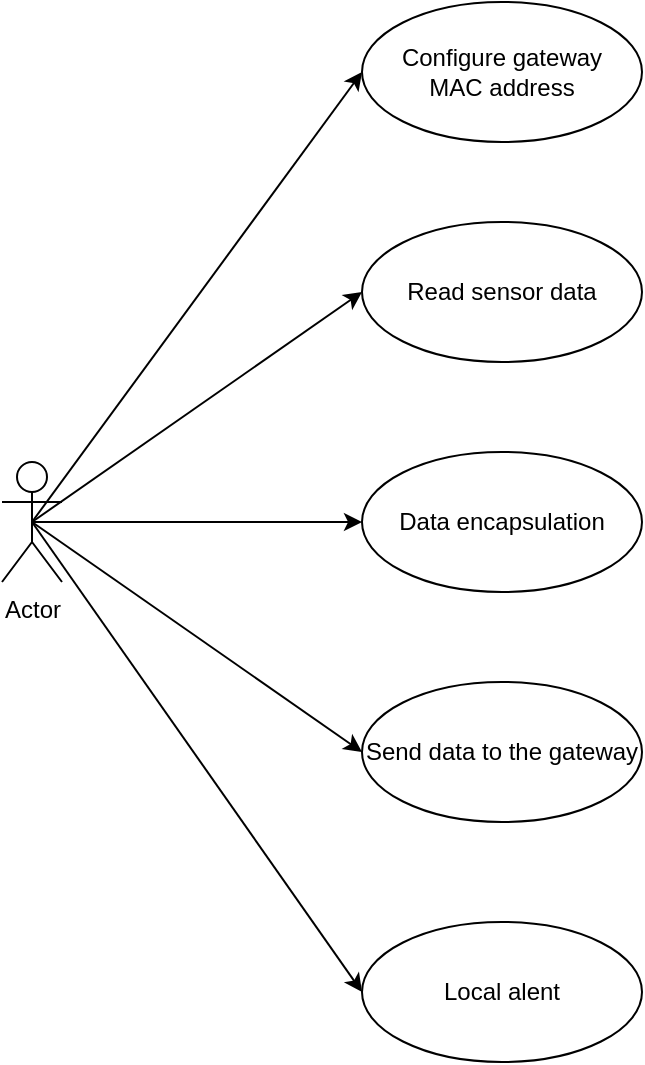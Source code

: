 <mxfile version="26.2.2" pages="4">
  <diagram name="Use case" id="3HQoBlBpktyqnvBrH0IM">
    <mxGraphModel dx="1428" dy="928" grid="1" gridSize="10" guides="1" tooltips="1" connect="1" arrows="1" fold="1" page="1" pageScale="1" pageWidth="827" pageHeight="583" math="0" shadow="0">
      <root>
        <mxCell id="0" />
        <mxCell id="1" parent="0" />
        <mxCell id="LWQjNumviTaEPy5Ch1wn-7" style="rounded=0;orthogonalLoop=1;jettySize=auto;html=1;entryX=0;entryY=0.5;entryDx=0;entryDy=0;exitX=0.5;exitY=0.5;exitDx=0;exitDy=0;exitPerimeter=0;" parent="1" source="LWQjNumviTaEPy5Ch1wn-1" target="LWQjNumviTaEPy5Ch1wn-2" edge="1">
          <mxGeometry relative="1" as="geometry" />
        </mxCell>
        <mxCell id="LWQjNumviTaEPy5Ch1wn-8" style="rounded=0;orthogonalLoop=1;jettySize=auto;html=1;exitX=0.5;exitY=0.5;exitDx=0;exitDy=0;exitPerimeter=0;entryX=0;entryY=0.5;entryDx=0;entryDy=0;" parent="1" source="LWQjNumviTaEPy5Ch1wn-1" target="LWQjNumviTaEPy5Ch1wn-3" edge="1">
          <mxGeometry relative="1" as="geometry" />
        </mxCell>
        <mxCell id="LWQjNumviTaEPy5Ch1wn-9" style="rounded=0;orthogonalLoop=1;jettySize=auto;html=1;exitX=0.5;exitY=0.5;exitDx=0;exitDy=0;exitPerimeter=0;entryX=0;entryY=0.5;entryDx=0;entryDy=0;" parent="1" source="LWQjNumviTaEPy5Ch1wn-1" target="LWQjNumviTaEPy5Ch1wn-4" edge="1">
          <mxGeometry relative="1" as="geometry" />
        </mxCell>
        <mxCell id="LWQjNumviTaEPy5Ch1wn-10" style="rounded=0;orthogonalLoop=1;jettySize=auto;html=1;exitX=0.5;exitY=0.5;exitDx=0;exitDy=0;exitPerimeter=0;entryX=0;entryY=0.5;entryDx=0;entryDy=0;" parent="1" source="LWQjNumviTaEPy5Ch1wn-1" target="LWQjNumviTaEPy5Ch1wn-5" edge="1">
          <mxGeometry relative="1" as="geometry" />
        </mxCell>
        <mxCell id="LWQjNumviTaEPy5Ch1wn-12" style="rounded=0;orthogonalLoop=1;jettySize=auto;html=1;exitX=0.5;exitY=0.5;exitDx=0;exitDy=0;exitPerimeter=0;entryX=0;entryY=0.5;entryDx=0;entryDy=0;" parent="1" source="LWQjNumviTaEPy5Ch1wn-1" target="LWQjNumviTaEPy5Ch1wn-11" edge="1">
          <mxGeometry relative="1" as="geometry" />
        </mxCell>
        <mxCell id="LWQjNumviTaEPy5Ch1wn-1" value="Actor" style="shape=umlActor;verticalLabelPosition=bottom;verticalAlign=top;html=1;" parent="1" vertex="1">
          <mxGeometry x="140" y="240" width="30" height="60" as="geometry" />
        </mxCell>
        <mxCell id="LWQjNumviTaEPy5Ch1wn-2" value="Read sensor data" style="ellipse;whiteSpace=wrap;html=1;" parent="1" vertex="1">
          <mxGeometry x="320" y="120" width="140" height="70" as="geometry" />
        </mxCell>
        <mxCell id="LWQjNumviTaEPy5Ch1wn-3" value="Data encapsulation" style="ellipse;whiteSpace=wrap;html=1;" parent="1" vertex="1">
          <mxGeometry x="320" y="235" width="140" height="70" as="geometry" />
        </mxCell>
        <mxCell id="LWQjNumviTaEPy5Ch1wn-4" value="Send data to the gateway" style="ellipse;whiteSpace=wrap;html=1;" parent="1" vertex="1">
          <mxGeometry x="320" y="350" width="140" height="70" as="geometry" />
        </mxCell>
        <mxCell id="LWQjNumviTaEPy5Ch1wn-5" value="Local alent" style="ellipse;whiteSpace=wrap;html=1;" parent="1" vertex="1">
          <mxGeometry x="320" y="470" width="140" height="70" as="geometry" />
        </mxCell>
        <mxCell id="LWQjNumviTaEPy5Ch1wn-11" value="Configure gateway&lt;div&gt;MAC address&lt;/div&gt;" style="ellipse;whiteSpace=wrap;html=1;" parent="1" vertex="1">
          <mxGeometry x="320" y="10" width="140" height="70" as="geometry" />
        </mxCell>
      </root>
    </mxGraphModel>
  </diagram>
  <diagram id="xj3vuVW94lVftlV6gzTk" name="Configure gateway MAC address">
    <mxGraphModel dx="1190" dy="773" grid="1" gridSize="10" guides="1" tooltips="1" connect="1" arrows="1" fold="1" page="1" pageScale="1" pageWidth="1169" pageHeight="827" math="0" shadow="0">
      <root>
        <mxCell id="0" />
        <mxCell id="1" parent="0" />
        <mxCell id="dkJBURaI-mjuRO_yOov_-16" style="edgeStyle=orthogonalEdgeStyle;rounded=0;orthogonalLoop=1;jettySize=auto;html=1;entryX=0.5;entryY=0;entryDx=0;entryDy=0;" edge="1" parent="1" source="dkJBURaI-mjuRO_yOov_-1" target="dkJBURaI-mjuRO_yOov_-15">
          <mxGeometry relative="1" as="geometry" />
        </mxCell>
        <mxCell id="dkJBURaI-mjuRO_yOov_-1" value="" style="ellipse;fillColor=strokeColor;html=1;" vertex="1" parent="1">
          <mxGeometry x="352" y="50" width="30" height="30" as="geometry" />
        </mxCell>
        <mxCell id="dkJBURaI-mjuRO_yOov_-6" style="edgeStyle=orthogonalEdgeStyle;rounded=0;orthogonalLoop=1;jettySize=auto;html=1;entryX=0.5;entryY=0;entryDx=0;entryDy=0;" edge="1" parent="1" source="dkJBURaI-mjuRO_yOov_-2" target="dkJBURaI-mjuRO_yOov_-5">
          <mxGeometry relative="1" as="geometry" />
        </mxCell>
        <mxCell id="dkJBURaI-mjuRO_yOov_-2" value="Load the MAC address configuration file" style="html=1;align=center;verticalAlign=top;rounded=1;absoluteArcSize=1;arcSize=10;dashed=0;whiteSpace=wrap;" vertex="1" parent="1">
          <mxGeometry x="297" y="180" width="140" height="40" as="geometry" />
        </mxCell>
        <mxCell id="dkJBURaI-mjuRO_yOov_-9" style="edgeStyle=orthogonalEdgeStyle;rounded=0;orthogonalLoop=1;jettySize=auto;html=1;entryX=0.5;entryY=0;entryDx=0;entryDy=0;" edge="1" parent="1" source="dkJBURaI-mjuRO_yOov_-4" target="dkJBURaI-mjuRO_yOov_-8">
          <mxGeometry relative="1" as="geometry">
            <mxPoint x="828" y="315" as="targetPoint" />
          </mxGeometry>
        </mxCell>
        <mxCell id="dkJBURaI-mjuRO_yOov_-4" value="Set up AP mode" style="html=1;align=center;verticalAlign=top;rounded=1;absoluteArcSize=1;arcSize=10;dashed=0;whiteSpace=wrap;" vertex="1" parent="1">
          <mxGeometry x="702" y="240" width="140" height="40" as="geometry" />
        </mxCell>
        <mxCell id="dkJBURaI-mjuRO_yOov_-7" style="edgeStyle=orthogonalEdgeStyle;rounded=0;orthogonalLoop=1;jettySize=auto;html=1;exitX=1;exitY=0.5;exitDx=0;exitDy=0;entryX=0;entryY=0.5;entryDx=0;entryDy=0;" edge="1" parent="1" source="dkJBURaI-mjuRO_yOov_-5" target="dkJBURaI-mjuRO_yOov_-27">
          <mxGeometry relative="1" as="geometry">
            <mxPoint x="502" y="255" as="targetPoint" />
          </mxGeometry>
        </mxCell>
        <mxCell id="dkJBURaI-mjuRO_yOov_-20" style="edgeStyle=orthogonalEdgeStyle;rounded=0;orthogonalLoop=1;jettySize=auto;html=1;exitX=0.5;exitY=1;exitDx=0;exitDy=0;" edge="1" parent="1" source="dkJBURaI-mjuRO_yOov_-5" target="dkJBURaI-mjuRO_yOov_-19">
          <mxGeometry relative="1" as="geometry" />
        </mxCell>
        <mxCell id="dkJBURaI-mjuRO_yOov_-5" value="" style="rhombus;" vertex="1" parent="1">
          <mxGeometry x="352" y="240" width="30" height="30" as="geometry" />
        </mxCell>
        <mxCell id="dkJBURaI-mjuRO_yOov_-11" style="edgeStyle=orthogonalEdgeStyle;rounded=0;orthogonalLoop=1;jettySize=auto;html=1;entryX=0.5;entryY=0;entryDx=0;entryDy=0;" edge="1" parent="1" source="dkJBURaI-mjuRO_yOov_-8" target="dkJBURaI-mjuRO_yOov_-10">
          <mxGeometry relative="1" as="geometry" />
        </mxCell>
        <mxCell id="dkJBURaI-mjuRO_yOov_-8" value="Config the MAC address" style="html=1;align=center;verticalAlign=top;rounded=1;absoluteArcSize=1;arcSize=10;dashed=0;whiteSpace=wrap;" vertex="1" parent="1">
          <mxGeometry x="702" y="325" width="140" height="40" as="geometry" />
        </mxCell>
        <mxCell id="dkJBURaI-mjuRO_yOov_-14" style="edgeStyle=orthogonalEdgeStyle;rounded=0;orthogonalLoop=1;jettySize=auto;html=1;entryX=0.5;entryY=0;entryDx=0;entryDy=0;" edge="1" parent="1" source="dkJBURaI-mjuRO_yOov_-10" target="dkJBURaI-mjuRO_yOov_-13">
          <mxGeometry relative="1" as="geometry" />
        </mxCell>
        <mxCell id="dkJBURaI-mjuRO_yOov_-10" value="Write the MAC address to SPIFFS" style="html=1;align=center;verticalAlign=top;rounded=1;absoluteArcSize=1;arcSize=10;dashed=0;whiteSpace=wrap;" vertex="1" parent="1">
          <mxGeometry x="702" y="405" width="140" height="40" as="geometry" />
        </mxCell>
        <mxCell id="dkJBURaI-mjuRO_yOov_-12" value="[Absent]" style="text;html=1;align=center;verticalAlign=middle;resizable=0;points=[];autosize=1;strokeColor=none;fillColor=none;" vertex="1" parent="1">
          <mxGeometry x="412" y="232" width="70" height="30" as="geometry" />
        </mxCell>
        <mxCell id="dkJBURaI-mjuRO_yOov_-18" style="edgeStyle=orthogonalEdgeStyle;rounded=0;orthogonalLoop=1;jettySize=auto;html=1;entryX=1;entryY=0.5;entryDx=0;entryDy=0;" edge="1" parent="1" source="dkJBURaI-mjuRO_yOov_-13" target="dkJBURaI-mjuRO_yOov_-15">
          <mxGeometry relative="1" as="geometry">
            <mxPoint x="772" y="140" as="targetPoint" />
            <Array as="points">
              <mxPoint x="902" y="505" />
              <mxPoint x="902" y="125" />
            </Array>
          </mxGeometry>
        </mxCell>
        <mxCell id="dkJBURaI-mjuRO_yOov_-13" value="Reboot the device" style="html=1;align=center;verticalAlign=top;rounded=1;absoluteArcSize=1;arcSize=10;dashed=0;whiteSpace=wrap;" vertex="1" parent="1">
          <mxGeometry x="702" y="485" width="140" height="40" as="geometry" />
        </mxCell>
        <mxCell id="dkJBURaI-mjuRO_yOov_-17" style="edgeStyle=orthogonalEdgeStyle;rounded=0;orthogonalLoop=1;jettySize=auto;html=1;entryX=0.5;entryY=0;entryDx=0;entryDy=0;" edge="1" parent="1" source="dkJBURaI-mjuRO_yOov_-15" target="dkJBURaI-mjuRO_yOov_-2">
          <mxGeometry relative="1" as="geometry" />
        </mxCell>
        <mxCell id="dkJBURaI-mjuRO_yOov_-15" value="" style="rhombus;" vertex="1" parent="1">
          <mxGeometry x="352" y="110" width="30" height="30" as="geometry" />
        </mxCell>
        <mxCell id="dkJBURaI-mjuRO_yOov_-24" style="edgeStyle=orthogonalEdgeStyle;rounded=0;orthogonalLoop=1;jettySize=auto;html=1;exitX=0.5;exitY=1;exitDx=0;exitDy=0;entryX=0.5;entryY=0;entryDx=0;entryDy=0;" edge="1" parent="1" source="dkJBURaI-mjuRO_yOov_-19" target="dkJBURaI-mjuRO_yOov_-35">
          <mxGeometry relative="1" as="geometry">
            <mxPoint x="367" y="430" as="targetPoint" />
          </mxGeometry>
        </mxCell>
        <mxCell id="dkJBURaI-mjuRO_yOov_-19" value="Send an ACK message to the gateway&lt;div&gt;- ID&lt;/div&gt;&lt;div&gt;- MAC address&lt;/div&gt;&lt;div&gt;- Sensor data message structure&lt;/div&gt;&lt;div&gt;- ACK request&lt;/div&gt;" style="html=1;align=left;verticalAlign=top;rounded=1;absoluteArcSize=1;arcSize=10;dashed=0;whiteSpace=wrap;" vertex="1" parent="1">
          <mxGeometry x="260" y="320" width="215" height="90" as="geometry" />
        </mxCell>
        <mxCell id="dkJBURaI-mjuRO_yOov_-21" value="[Present]" style="text;html=1;align=center;verticalAlign=middle;resizable=0;points=[];autosize=1;strokeColor=none;fillColor=none;" vertex="1" parent="1">
          <mxGeometry x="305" y="272" width="70" height="30" as="geometry" />
        </mxCell>
        <mxCell id="dkJBURaI-mjuRO_yOov_-26" style="edgeStyle=orthogonalEdgeStyle;rounded=0;orthogonalLoop=1;jettySize=auto;html=1;exitX=0.5;exitY=1;exitDx=0;exitDy=0;entryX=0.5;entryY=0;entryDx=0;entryDy=0;" edge="1" parent="1" source="dkJBURaI-mjuRO_yOov_-23" target="dkJBURaI-mjuRO_yOov_-25">
          <mxGeometry relative="1" as="geometry" />
        </mxCell>
        <mxCell id="dkJBURaI-mjuRO_yOov_-23" value="Wait for ACK" style="html=1;align=center;verticalAlign=top;rounded=1;absoluteArcSize=1;arcSize=10;dashed=0;whiteSpace=wrap;" vertex="1" parent="1">
          <mxGeometry x="297" y="505" width="140" height="40" as="geometry" />
        </mxCell>
        <mxCell id="dkJBURaI-mjuRO_yOov_-29" style="edgeStyle=orthogonalEdgeStyle;rounded=0;orthogonalLoop=1;jettySize=auto;html=1;exitX=1;exitY=0.5;exitDx=0;exitDy=0;entryX=0;entryY=0.5;entryDx=0;entryDy=0;" edge="1" parent="1" source="dkJBURaI-mjuRO_yOov_-25" target="dkJBURaI-mjuRO_yOov_-31">
          <mxGeometry relative="1" as="geometry">
            <mxPoint x="334" y="580" as="sourcePoint" />
            <mxPoint x="454" y="580" as="targetPoint" />
          </mxGeometry>
        </mxCell>
        <mxCell id="dkJBURaI-mjuRO_yOov_-42" style="edgeStyle=orthogonalEdgeStyle;rounded=0;orthogonalLoop=1;jettySize=auto;html=1;" edge="1" parent="1" source="dkJBURaI-mjuRO_yOov_-25" target="dkJBURaI-mjuRO_yOov_-41">
          <mxGeometry relative="1" as="geometry" />
        </mxCell>
        <mxCell id="dkJBURaI-mjuRO_yOov_-25" value="" style="rhombus;" vertex="1" parent="1">
          <mxGeometry x="352" y="565" width="30" height="30" as="geometry" />
        </mxCell>
        <mxCell id="dkJBURaI-mjuRO_yOov_-27" value="" style="rhombus;" vertex="1" parent="1">
          <mxGeometry x="557" y="240" width="30" height="30" as="geometry" />
        </mxCell>
        <mxCell id="dkJBURaI-mjuRO_yOov_-28" style="edgeStyle=orthogonalEdgeStyle;rounded=0;orthogonalLoop=1;jettySize=auto;html=1;exitX=1;exitY=0.5;exitDx=0;exitDy=0;entryX=-0.021;entryY=0.379;entryDx=0;entryDy=0;entryPerimeter=0;" edge="1" parent="1" source="dkJBURaI-mjuRO_yOov_-27" target="dkJBURaI-mjuRO_yOov_-4">
          <mxGeometry relative="1" as="geometry">
            <mxPoint x="601" y="255" as="targetPoint" />
          </mxGeometry>
        </mxCell>
        <mxCell id="dkJBURaI-mjuRO_yOov_-30" value="[Timeout]" style="text;html=1;align=center;verticalAlign=middle;resizable=0;points=[];autosize=1;strokeColor=none;fillColor=none;" vertex="1" parent="1">
          <mxGeometry x="405" y="552" width="70" height="30" as="geometry" />
        </mxCell>
        <mxCell id="dkJBURaI-mjuRO_yOov_-33" style="edgeStyle=orthogonalEdgeStyle;rounded=0;orthogonalLoop=1;jettySize=auto;html=1;exitX=0.5;exitY=0;exitDx=0;exitDy=0;entryX=0.5;entryY=1;entryDx=0;entryDy=0;" edge="1" parent="1" source="dkJBURaI-mjuRO_yOov_-31" target="dkJBURaI-mjuRO_yOov_-32">
          <mxGeometry relative="1" as="geometry">
            <mxPoint x="592" y="520" as="targetPoint" />
          </mxGeometry>
        </mxCell>
        <mxCell id="dkJBURaI-mjuRO_yOov_-31" value="Resend the message" style="html=1;align=center;verticalAlign=top;rounded=1;absoluteArcSize=1;arcSize=10;dashed=0;whiteSpace=wrap;" vertex="1" parent="1">
          <mxGeometry x="502" y="560" width="140" height="40" as="geometry" />
        </mxCell>
        <mxCell id="dkJBURaI-mjuRO_yOov_-36" style="edgeStyle=orthogonalEdgeStyle;rounded=0;orthogonalLoop=1;jettySize=auto;html=1;exitX=0;exitY=0.5;exitDx=0;exitDy=0;entryX=1;entryY=0.5;entryDx=0;entryDy=0;" edge="1" parent="1" source="dkJBURaI-mjuRO_yOov_-32" target="dkJBURaI-mjuRO_yOov_-35">
          <mxGeometry relative="1" as="geometry" />
        </mxCell>
        <mxCell id="dkJBURaI-mjuRO_yOov_-38" style="edgeStyle=orthogonalEdgeStyle;rounded=0;orthogonalLoop=1;jettySize=auto;html=1;entryX=0.5;entryY=1;entryDx=0;entryDy=0;" edge="1" parent="1" source="dkJBURaI-mjuRO_yOov_-32" target="dkJBURaI-mjuRO_yOov_-27">
          <mxGeometry relative="1" as="geometry" />
        </mxCell>
        <mxCell id="dkJBURaI-mjuRO_yOov_-32" value="" style="rhombus;" vertex="1" parent="1">
          <mxGeometry x="557" y="455" width="30" height="30" as="geometry" />
        </mxCell>
        <mxCell id="dkJBURaI-mjuRO_yOov_-37" style="edgeStyle=orthogonalEdgeStyle;rounded=0;orthogonalLoop=1;jettySize=auto;html=1;entryX=0.5;entryY=0;entryDx=0;entryDy=0;" edge="1" parent="1" source="dkJBURaI-mjuRO_yOov_-35" target="dkJBURaI-mjuRO_yOov_-23">
          <mxGeometry relative="1" as="geometry" />
        </mxCell>
        <mxCell id="dkJBURaI-mjuRO_yOov_-35" value="" style="rhombus;" vertex="1" parent="1">
          <mxGeometry x="352" y="455" width="30" height="30" as="geometry" />
        </mxCell>
        <mxCell id="dkJBURaI-mjuRO_yOov_-39" value="&lt;font style=&quot;font-size: 9px;&quot;&gt;[Exceeding the number of retries]&lt;/font&gt;" style="text;html=1;align=center;verticalAlign=middle;resizable=0;points=[];autosize=1;strokeColor=none;fillColor=none;rotation=-90;" vertex="1" parent="1">
          <mxGeometry x="480" y="348" width="160" height="30" as="geometry" />
        </mxCell>
        <mxCell id="dkJBURaI-mjuRO_yOov_-40" value="&lt;font style=&quot;font-size: 8px;&quot;&gt;[Do not exceed the number of retries]&lt;/font&gt;" style="text;html=1;align=center;verticalAlign=middle;resizable=0;points=[];autosize=1;strokeColor=none;fillColor=none;" vertex="1" parent="1">
          <mxGeometry x="390" y="446" width="160" height="30" as="geometry" />
        </mxCell>
        <mxCell id="dkJBURaI-mjuRO_yOov_-45" style="edgeStyle=orthogonalEdgeStyle;rounded=0;orthogonalLoop=1;jettySize=auto;html=1;entryX=0.5;entryY=0;entryDx=0;entryDy=0;" edge="1" parent="1" source="dkJBURaI-mjuRO_yOov_-41" target="dkJBURaI-mjuRO_yOov_-44">
          <mxGeometry relative="1" as="geometry" />
        </mxCell>
        <mxCell id="dkJBURaI-mjuRO_yOov_-41" value="Notification" style="html=1;align=center;verticalAlign=top;rounded=1;absoluteArcSize=1;arcSize=10;dashed=0;whiteSpace=wrap;" vertex="1" parent="1">
          <mxGeometry x="297" y="640" width="140" height="40" as="geometry" />
        </mxCell>
        <mxCell id="dkJBURaI-mjuRO_yOov_-43" value="[Get a response]" style="text;html=1;align=center;verticalAlign=middle;resizable=0;points=[];autosize=1;strokeColor=none;fillColor=none;" vertex="1" parent="1">
          <mxGeometry x="264" y="598" width="110" height="30" as="geometry" />
        </mxCell>
        <mxCell id="dkJBURaI-mjuRO_yOov_-44" value="" style="ellipse;html=1;shape=endState;fillColor=strokeColor;" vertex="1" parent="1">
          <mxGeometry x="352" y="710" width="30" height="30" as="geometry" />
        </mxCell>
      </root>
    </mxGraphModel>
  </diagram>
  <diagram id="FyAy0bqsdtPf4h2IDTWQ" name="Read sensor data">
    <mxGraphModel dx="1680" dy="1092" grid="1" gridSize="10" guides="1" tooltips="1" connect="1" arrows="1" fold="1" page="1" pageScale="1" pageWidth="1169" pageHeight="827" math="0" shadow="0">
      <root>
        <mxCell id="0" />
        <mxCell id="1" parent="0" />
        <mxCell id="qfw0YIe1wJJm-C1s03x--1" value="" style="ellipse;fillColor=strokeColor;html=1;" vertex="1" parent="1">
          <mxGeometry x="617.5" y="13.12" width="30" height="30" as="geometry" />
        </mxCell>
        <mxCell id="qfw0YIe1wJJm-C1s03x--18" style="edgeStyle=orthogonalEdgeStyle;rounded=0;orthogonalLoop=1;jettySize=auto;html=1;entryX=0.5;entryY=0;entryDx=0;entryDy=0;" edge="1" parent="1" source="qfw0YIe1wJJm-C1s03x--2" target="qfw0YIe1wJJm-C1s03x--12">
          <mxGeometry relative="1" as="geometry" />
        </mxCell>
        <mxCell id="qfw0YIe1wJJm-C1s03x--2" value="BME-280" style="html=1;align=center;verticalAlign=top;rounded=1;absoluteArcSize=1;arcSize=10;dashed=0;whiteSpace=wrap;" vertex="1" parent="1">
          <mxGeometry x="360" y="163.12" width="140" height="40" as="geometry" />
        </mxCell>
        <mxCell id="qfw0YIe1wJJm-C1s03x--9" style="edgeStyle=orthogonalEdgeStyle;rounded=0;orthogonalLoop=1;jettySize=auto;html=1;entryX=0.5;entryY=0;entryDx=0;entryDy=0;" edge="1" parent="1" source="qfw0YIe1wJJm-C1s03x--3" target="qfw0YIe1wJJm-C1s03x--4">
          <mxGeometry relative="1" as="geometry">
            <Array as="points">
              <mxPoint x="633" y="127.12" />
            </Array>
          </mxGeometry>
        </mxCell>
        <mxCell id="qfw0YIe1wJJm-C1s03x--10" style="edgeStyle=orthogonalEdgeStyle;rounded=0;orthogonalLoop=1;jettySize=auto;html=1;entryX=0.5;entryY=0;entryDx=0;entryDy=0;" edge="1" parent="1" source="qfw0YIe1wJJm-C1s03x--3" target="qfw0YIe1wJJm-C1s03x--2">
          <mxGeometry relative="1" as="geometry">
            <Array as="points">
              <mxPoint x="430" y="113.12" />
              <mxPoint x="430" y="113.12" />
            </Array>
          </mxGeometry>
        </mxCell>
        <mxCell id="qfw0YIe1wJJm-C1s03x--44" style="edgeStyle=orthogonalEdgeStyle;rounded=0;orthogonalLoop=1;jettySize=auto;html=1;entryX=0.5;entryY=0;entryDx=0;entryDy=0;" edge="1" parent="1" source="qfw0YIe1wJJm-C1s03x--3" target="qfw0YIe1wJJm-C1s03x--5">
          <mxGeometry relative="1" as="geometry">
            <Array as="points">
              <mxPoint x="870" y="127.12" />
              <mxPoint x="870" y="127.12" />
            </Array>
          </mxGeometry>
        </mxCell>
        <mxCell id="qfw0YIe1wJJm-C1s03x--3" value="" style="html=1;points=[];perimeter=orthogonalPerimeter;fillColor=strokeColor;rotation=90;" vertex="1" parent="1">
          <mxGeometry x="643.13" y="-210" width="5" height="596.25" as="geometry" />
        </mxCell>
        <mxCell id="qfw0YIe1wJJm-C1s03x--36" style="edgeStyle=orthogonalEdgeStyle;rounded=0;orthogonalLoop=1;jettySize=auto;html=1;entryX=0.5;entryY=0;entryDx=0;entryDy=0;" edge="1" parent="1" source="qfw0YIe1wJJm-C1s03x--4" target="qfw0YIe1wJJm-C1s03x--34">
          <mxGeometry relative="1" as="geometry" />
        </mxCell>
        <mxCell id="qfw0YIe1wJJm-C1s03x--4" value="MQ-7" style="html=1;align=center;verticalAlign=top;rounded=1;absoluteArcSize=1;arcSize=10;dashed=0;whiteSpace=wrap;" vertex="1" parent="1">
          <mxGeometry x="562.5" y="163.12" width="140" height="40" as="geometry" />
        </mxCell>
        <mxCell id="qfw0YIe1wJJm-C1s03x--48" style="edgeStyle=orthogonalEdgeStyle;rounded=0;orthogonalLoop=1;jettySize=auto;html=1;entryX=0.5;entryY=0;entryDx=0;entryDy=0;" edge="1" parent="1" source="qfw0YIe1wJJm-C1s03x--5" target="qfw0YIe1wJJm-C1s03x--45">
          <mxGeometry relative="1" as="geometry" />
        </mxCell>
        <mxCell id="qfw0YIe1wJJm-C1s03x--5" value="Flame Senser" style="html=1;align=center;verticalAlign=top;rounded=1;absoluteArcSize=1;arcSize=10;dashed=0;whiteSpace=wrap;" vertex="1" parent="1">
          <mxGeometry x="800" y="163.12" width="140" height="40" as="geometry" />
        </mxCell>
        <mxCell id="qfw0YIe1wJJm-C1s03x--8" style="edgeStyle=orthogonalEdgeStyle;rounded=0;orthogonalLoop=1;jettySize=auto;html=1;entryX=-0.024;entryY=0.521;entryDx=0;entryDy=0;entryPerimeter=0;" edge="1" parent="1" source="qfw0YIe1wJJm-C1s03x--1" target="qfw0YIe1wJJm-C1s03x--3">
          <mxGeometry relative="1" as="geometry">
            <Array as="points">
              <mxPoint x="632" y="64.12" />
              <mxPoint x="633" y="64.12" />
            </Array>
          </mxGeometry>
        </mxCell>
        <mxCell id="qfw0YIe1wJJm-C1s03x--19" style="edgeStyle=orthogonalEdgeStyle;rounded=0;orthogonalLoop=1;jettySize=auto;html=1;entryX=0.5;entryY=0;entryDx=0;entryDy=0;" edge="1" parent="1" source="qfw0YIe1wJJm-C1s03x--12" target="qfw0YIe1wJJm-C1s03x--24">
          <mxGeometry relative="1" as="geometry">
            <mxPoint x="430" y="313.12" as="targetPoint" />
          </mxGeometry>
        </mxCell>
        <mxCell id="qfw0YIe1wJJm-C1s03x--12" value="Initialize I2C" style="html=1;align=center;verticalAlign=top;rounded=1;absoluteArcSize=1;arcSize=10;dashed=0;whiteSpace=wrap;" vertex="1" parent="1">
          <mxGeometry x="360" y="253.12" width="140" height="40" as="geometry" />
        </mxCell>
        <mxCell id="qfw0YIe1wJJm-C1s03x--20" style="edgeStyle=orthogonalEdgeStyle;rounded=0;orthogonalLoop=1;jettySize=auto;html=1;entryX=0.5;entryY=0;entryDx=0;entryDy=0;" edge="1" parent="1" source="qfw0YIe1wJJm-C1s03x--13" target="qfw0YIe1wJJm-C1s03x--14">
          <mxGeometry relative="1" as="geometry" />
        </mxCell>
        <mxCell id="qfw0YIe1wJJm-C1s03x--13" value="Read temperature, humidity, pressure&amp;nbsp;" style="html=1;align=center;verticalAlign=top;rounded=1;absoluteArcSize=1;arcSize=10;dashed=0;whiteSpace=wrap;" vertex="1" parent="1">
          <mxGeometry x="360" y="393.12" width="140" height="40" as="geometry" />
        </mxCell>
        <mxCell id="qfw0YIe1wJJm-C1s03x--21" style="edgeStyle=orthogonalEdgeStyle;rounded=0;orthogonalLoop=1;jettySize=auto;html=1;entryX=0.5;entryY=0;entryDx=0;entryDy=0;" edge="1" parent="1" source="qfw0YIe1wJJm-C1s03x--14" target="qfw0YIe1wJJm-C1s03x--15">
          <mxGeometry relative="1" as="geometry" />
        </mxCell>
        <mxCell id="qfw0YIe1wJJm-C1s03x--14" value="Check for errors" style="html=1;align=center;verticalAlign=top;rounded=1;absoluteArcSize=1;arcSize=10;dashed=0;whiteSpace=wrap;" vertex="1" parent="1">
          <mxGeometry x="360" y="480.62" width="140" height="40" as="geometry" />
        </mxCell>
        <mxCell id="qfw0YIe1wJJm-C1s03x--22" style="edgeStyle=orthogonalEdgeStyle;rounded=0;orthogonalLoop=1;jettySize=auto;html=1;entryX=0.5;entryY=0;entryDx=0;entryDy=0;" edge="1" parent="1" source="qfw0YIe1wJJm-C1s03x--15" target="qfw0YIe1wJJm-C1s03x--17">
          <mxGeometry relative="1" as="geometry" />
        </mxCell>
        <mxCell id="qfw0YIe1wJJm-C1s03x--23" style="edgeStyle=orthogonalEdgeStyle;rounded=0;orthogonalLoop=1;jettySize=auto;html=1;entryX=1;entryY=0.5;entryDx=0;entryDy=0;" edge="1" parent="1" source="qfw0YIe1wJJm-C1s03x--15" target="qfw0YIe1wJJm-C1s03x--16">
          <mxGeometry relative="1" as="geometry" />
        </mxCell>
        <mxCell id="qfw0YIe1wJJm-C1s03x--15" value="" style="rhombus;" vertex="1" parent="1">
          <mxGeometry x="415" y="550.62" width="30" height="30" as="geometry" />
        </mxCell>
        <mxCell id="qfw0YIe1wJJm-C1s03x--27" style="edgeStyle=orthogonalEdgeStyle;rounded=0;orthogonalLoop=1;jettySize=auto;html=1;entryX=0;entryY=0.5;entryDx=0;entryDy=0;" edge="1" parent="1" source="qfw0YIe1wJJm-C1s03x--16" target="qfw0YIe1wJJm-C1s03x--24">
          <mxGeometry relative="1" as="geometry">
            <Array as="points">
              <mxPoint x="250" y="347.12" />
            </Array>
          </mxGeometry>
        </mxCell>
        <mxCell id="qfw0YIe1wJJm-C1s03x--16" value="Return a default value" style="html=1;align=center;verticalAlign=top;rounded=1;absoluteArcSize=1;arcSize=10;dashed=0;whiteSpace=wrap;" vertex="1" parent="1">
          <mxGeometry x="180" y="545.62" width="140" height="40" as="geometry" />
        </mxCell>
        <mxCell id="qfw0YIe1wJJm-C1s03x--17" value="Store data in&amp;nbsp;&lt;div&gt;a temporary variable&lt;/div&gt;" style="html=1;align=center;verticalAlign=top;rounded=1;absoluteArcSize=1;arcSize=10;dashed=0;whiteSpace=wrap;" vertex="1" parent="1">
          <mxGeometry x="360" y="620.62" width="140" height="40" as="geometry" />
        </mxCell>
        <mxCell id="qfw0YIe1wJJm-C1s03x--26" style="edgeStyle=orthogonalEdgeStyle;rounded=0;orthogonalLoop=1;jettySize=auto;html=1;entryX=0.5;entryY=0;entryDx=0;entryDy=0;" edge="1" parent="1" source="qfw0YIe1wJJm-C1s03x--24" target="qfw0YIe1wJJm-C1s03x--13">
          <mxGeometry relative="1" as="geometry" />
        </mxCell>
        <mxCell id="qfw0YIe1wJJm-C1s03x--24" value="" style="rhombus;" vertex="1" parent="1">
          <mxGeometry x="415" y="331.62" width="30" height="30" as="geometry" />
        </mxCell>
        <mxCell id="qfw0YIe1wJJm-C1s03x--28" value="[Error]" style="text;html=1;align=center;verticalAlign=middle;resizable=0;points=[];autosize=1;strokeColor=none;fillColor=none;" vertex="1" parent="1">
          <mxGeometry x="330" y="543.12" width="60" height="30" as="geometry" />
        </mxCell>
        <mxCell id="qfw0YIe1wJJm-C1s03x--29" value="[Passed]" style="text;html=1;align=center;verticalAlign=middle;resizable=0;points=[];autosize=1;strokeColor=none;fillColor=none;" vertex="1" parent="1">
          <mxGeometry x="425" y="580.62" width="70" height="30" as="geometry" />
        </mxCell>
        <mxCell id="qfw0YIe1wJJm-C1s03x--38" style="edgeStyle=orthogonalEdgeStyle;rounded=0;orthogonalLoop=1;jettySize=auto;html=1;exitX=0.5;exitY=1;exitDx=0;exitDy=0;entryX=0.5;entryY=0;entryDx=0;entryDy=0;" edge="1" parent="1" source="qfw0YIe1wJJm-C1s03x--31" target="qfw0YIe1wJJm-C1s03x--32">
          <mxGeometry relative="1" as="geometry" />
        </mxCell>
        <mxCell id="qfw0YIe1wJJm-C1s03x--31" value="Read analog value" style="html=1;align=center;verticalAlign=top;rounded=1;absoluteArcSize=1;arcSize=10;dashed=0;whiteSpace=wrap;" vertex="1" parent="1">
          <mxGeometry x="563" y="326.62" width="140" height="40" as="geometry" />
        </mxCell>
        <mxCell id="qfw0YIe1wJJm-C1s03x--39" style="edgeStyle=orthogonalEdgeStyle;rounded=0;orthogonalLoop=1;jettySize=auto;html=1;exitX=0.5;exitY=1;exitDx=0;exitDy=0;entryX=0.5;entryY=0;entryDx=0;entryDy=0;" edge="1" parent="1" source="qfw0YIe1wJJm-C1s03x--32" target="qfw0YIe1wJJm-C1s03x--33">
          <mxGeometry relative="1" as="geometry" />
        </mxCell>
        <mxCell id="qfw0YIe1wJJm-C1s03x--32" value="Check for a valid value" style="html=1;align=center;verticalAlign=top;rounded=1;absoluteArcSize=1;arcSize=10;dashed=0;whiteSpace=wrap;" vertex="1" parent="1">
          <mxGeometry x="563" y="403.12" width="140" height="40" as="geometry" />
        </mxCell>
        <mxCell id="qfw0YIe1wJJm-C1s03x--40" style="edgeStyle=orthogonalEdgeStyle;rounded=0;orthogonalLoop=1;jettySize=auto;html=1;exitX=0.5;exitY=1;exitDx=0;exitDy=0;entryX=0.5;entryY=0;entryDx=0;entryDy=0;" edge="1" parent="1" source="qfw0YIe1wJJm-C1s03x--33" target="qfw0YIe1wJJm-C1s03x--35">
          <mxGeometry relative="1" as="geometry" />
        </mxCell>
        <mxCell id="qfw0YIe1wJJm-C1s03x--42" style="edgeStyle=orthogonalEdgeStyle;rounded=0;orthogonalLoop=1;jettySize=auto;html=1;exitX=1;exitY=0.5;exitDx=0;exitDy=0;entryX=1;entryY=0.5;entryDx=0;entryDy=0;" edge="1" parent="1" source="qfw0YIe1wJJm-C1s03x--33" target="qfw0YIe1wJJm-C1s03x--34">
          <mxGeometry relative="1" as="geometry">
            <Array as="points">
              <mxPoint x="740" y="496.12" />
              <mxPoint x="740" y="273.12" />
            </Array>
          </mxGeometry>
        </mxCell>
        <mxCell id="qfw0YIe1wJJm-C1s03x--33" value="" style="rhombus;" vertex="1" parent="1">
          <mxGeometry x="618" y="480.62" width="30" height="30" as="geometry" />
        </mxCell>
        <mxCell id="qfw0YIe1wJJm-C1s03x--37" style="edgeStyle=orthogonalEdgeStyle;rounded=0;orthogonalLoop=1;jettySize=auto;html=1;exitX=0.5;exitY=1;exitDx=0;exitDy=0;entryX=0.5;entryY=0;entryDx=0;entryDy=0;" edge="1" parent="1" source="qfw0YIe1wJJm-C1s03x--34" target="qfw0YIe1wJJm-C1s03x--31">
          <mxGeometry relative="1" as="geometry" />
        </mxCell>
        <mxCell id="qfw0YIe1wJJm-C1s03x--34" value="" style="rhombus;" vertex="1" parent="1">
          <mxGeometry x="618" y="258.12" width="30" height="30" as="geometry" />
        </mxCell>
        <mxCell id="qfw0YIe1wJJm-C1s03x--35" value="Store data in&amp;nbsp;&lt;div&gt;a temporary variable&lt;/div&gt;" style="html=1;align=center;verticalAlign=top;rounded=1;absoluteArcSize=1;arcSize=10;dashed=0;whiteSpace=wrap;" vertex="1" parent="1">
          <mxGeometry x="563" y="550.62" width="140" height="40" as="geometry" />
        </mxCell>
        <mxCell id="qfw0YIe1wJJm-C1s03x--41" value="[Passed]" style="text;html=1;align=center;verticalAlign=middle;resizable=0;points=[];autosize=1;strokeColor=none;fillColor=none;" vertex="1" parent="1">
          <mxGeometry x="635" y="510.62" width="70" height="30" as="geometry" />
        </mxCell>
        <mxCell id="qfw0YIe1wJJm-C1s03x--43" value="[Error]" style="text;html=1;align=center;verticalAlign=middle;resizable=0;points=[];autosize=1;strokeColor=none;fillColor=none;" vertex="1" parent="1">
          <mxGeometry x="729" y="373.12" width="60" height="30" as="geometry" />
        </mxCell>
        <mxCell id="qfw0YIe1wJJm-C1s03x--49" style="edgeStyle=orthogonalEdgeStyle;rounded=0;orthogonalLoop=1;jettySize=auto;html=1;entryX=0.5;entryY=0;entryDx=0;entryDy=0;" edge="1" parent="1" source="qfw0YIe1wJJm-C1s03x--45" target="qfw0YIe1wJJm-C1s03x--46">
          <mxGeometry relative="1" as="geometry" />
        </mxCell>
        <mxCell id="qfw0YIe1wJJm-C1s03x--45" value="Read digital signal" style="html=1;align=center;verticalAlign=top;rounded=1;absoluteArcSize=1;arcSize=10;dashed=0;whiteSpace=wrap;" vertex="1" parent="1">
          <mxGeometry x="800" y="258.12" width="140" height="40" as="geometry" />
        </mxCell>
        <mxCell id="qfw0YIe1wJJm-C1s03x--50" style="edgeStyle=orthogonalEdgeStyle;rounded=0;orthogonalLoop=1;jettySize=auto;html=1;exitX=0.5;exitY=1;exitDx=0;exitDy=0;entryX=0.5;entryY=0;entryDx=0;entryDy=0;" edge="1" parent="1" source="qfw0YIe1wJJm-C1s03x--46" target="qfw0YIe1wJJm-C1s03x--47">
          <mxGeometry relative="1" as="geometry" />
        </mxCell>
        <mxCell id="qfw0YIe1wJJm-C1s03x--46" value="Determine the state" style="html=1;align=center;verticalAlign=top;rounded=1;absoluteArcSize=1;arcSize=10;dashed=0;whiteSpace=wrap;" vertex="1" parent="1">
          <mxGeometry x="800" y="346.25" width="140" height="40" as="geometry" />
        </mxCell>
        <mxCell id="qfw0YIe1wJJm-C1s03x--47" value="Store data in&amp;nbsp;&lt;div&gt;a temporary variable&lt;/div&gt;" style="html=1;align=center;verticalAlign=top;rounded=1;absoluteArcSize=1;arcSize=10;dashed=0;whiteSpace=wrap;" vertex="1" parent="1">
          <mxGeometry x="800" y="433.12" width="140" height="40" as="geometry" />
        </mxCell>
        <mxCell id="qfw0YIe1wJJm-C1s03x--56" style="edgeStyle=orthogonalEdgeStyle;rounded=0;orthogonalLoop=1;jettySize=auto;html=1;entryX=0.5;entryY=0;entryDx=0;entryDy=0;" edge="1" parent="1" source="qfw0YIe1wJJm-C1s03x--51" target="qfw0YIe1wJJm-C1s03x--55">
          <mxGeometry relative="1" as="geometry">
            <Array as="points">
              <mxPoint x="633" y="713.12" />
              <mxPoint x="633" y="713.12" />
            </Array>
          </mxGeometry>
        </mxCell>
        <mxCell id="qfw0YIe1wJJm-C1s03x--51" value="" style="html=1;points=[];perimeter=orthogonalPerimeter;fillColor=strokeColor;rotation=90;" vertex="1" parent="1">
          <mxGeometry x="643.13" y="403.12" width="5" height="596.25" as="geometry" />
        </mxCell>
        <mxCell id="qfw0YIe1wJJm-C1s03x--52" style="edgeStyle=orthogonalEdgeStyle;rounded=0;orthogonalLoop=1;jettySize=auto;html=1;entryX=-0.058;entryY=0.86;entryDx=0;entryDy=0;entryPerimeter=0;" edge="1" parent="1" source="qfw0YIe1wJJm-C1s03x--17" target="qfw0YIe1wJJm-C1s03x--51">
          <mxGeometry relative="1" as="geometry" />
        </mxCell>
        <mxCell id="qfw0YIe1wJJm-C1s03x--53" style="edgeStyle=orthogonalEdgeStyle;rounded=0;orthogonalLoop=1;jettySize=auto;html=1;entryX=-0.058;entryY=0.522;entryDx=0;entryDy=0;entryPerimeter=0;" edge="1" parent="1" source="qfw0YIe1wJJm-C1s03x--35" target="qfw0YIe1wJJm-C1s03x--51">
          <mxGeometry relative="1" as="geometry" />
        </mxCell>
        <mxCell id="qfw0YIe1wJJm-C1s03x--54" style="edgeStyle=orthogonalEdgeStyle;rounded=0;orthogonalLoop=1;jettySize=auto;html=1;entryX=-0.225;entryY=0.125;entryDx=0;entryDy=0;entryPerimeter=0;" edge="1" parent="1" source="qfw0YIe1wJJm-C1s03x--47" target="qfw0YIe1wJJm-C1s03x--51">
          <mxGeometry relative="1" as="geometry" />
        </mxCell>
        <mxCell id="qfw0YIe1wJJm-C1s03x--55" value="" style="ellipse;html=1;shape=endState;fillColor=strokeColor;" vertex="1" parent="1">
          <mxGeometry x="618" y="743.12" width="30" height="30" as="geometry" />
        </mxCell>
      </root>
    </mxGraphModel>
  </diagram>
  <diagram id="WNSn_tgaZg2VQ1GDXxQa" name="Data encapsulation">
    <mxGraphModel dx="1428" dy="928" grid="1" gridSize="10" guides="1" tooltips="1" connect="1" arrows="1" fold="1" page="1" pageScale="1" pageWidth="1169" pageHeight="827" math="0" shadow="0">
      <root>
        <mxCell id="0" />
        <mxCell id="1" parent="0" />
        <mxCell id="eZ-iafkz1LdZwq2EgMam-2" style="edgeStyle=orthogonalEdgeStyle;rounded=0;orthogonalLoop=1;jettySize=auto;html=1;entryX=0.5;entryY=0;entryDx=0;entryDy=0;" edge="1" parent="1" source="Q6yJ9CcgXCk9kLspyc4Z-1" target="Q6yJ9CcgXCk9kLspyc4Z-2">
          <mxGeometry relative="1" as="geometry" />
        </mxCell>
        <mxCell id="Q6yJ9CcgXCk9kLspyc4Z-1" value="" style="ellipse;fillColor=strokeColor;html=1;" vertex="1" parent="1">
          <mxGeometry x="480" y="80" width="30" height="30" as="geometry" />
        </mxCell>
        <mxCell id="eZ-iafkz1LdZwq2EgMam-4" style="edgeStyle=orthogonalEdgeStyle;rounded=0;orthogonalLoop=1;jettySize=auto;html=1;entryX=0.5;entryY=0;entryDx=0;entryDy=0;" edge="1" parent="1" source="Q6yJ9CcgXCk9kLspyc4Z-2" target="eZ-iafkz1LdZwq2EgMam-3">
          <mxGeometry relative="1" as="geometry" />
        </mxCell>
        <mxCell id="Q6yJ9CcgXCk9kLspyc4Z-2" value="Create a struct" style="html=1;align=center;verticalAlign=top;rounded=1;absoluteArcSize=1;arcSize=10;dashed=0;whiteSpace=wrap;" vertex="1" parent="1">
          <mxGeometry x="425" y="160" width="140" height="40" as="geometry" />
        </mxCell>
        <mxCell id="eZ-iafkz1LdZwq2EgMam-6" style="edgeStyle=orthogonalEdgeStyle;rounded=0;orthogonalLoop=1;jettySize=auto;html=1;exitX=0.5;exitY=1;exitDx=0;exitDy=0;entryX=0.5;entryY=0;entryDx=0;entryDy=0;" edge="1" parent="1" source="Q6yJ9CcgXCk9kLspyc4Z-3" target="Q6yJ9CcgXCk9kLspyc4Z-4">
          <mxGeometry relative="1" as="geometry" />
        </mxCell>
        <mxCell id="Q6yJ9CcgXCk9kLspyc4Z-3" value="Assign values from a temporary variable" style="html=1;align=center;verticalAlign=top;rounded=1;absoluteArcSize=1;arcSize=10;dashed=0;whiteSpace=wrap;" vertex="1" parent="1">
          <mxGeometry x="425" y="300" width="140" height="40" as="geometry" />
        </mxCell>
        <mxCell id="eZ-iafkz1LdZwq2EgMam-7" style="edgeStyle=orthogonalEdgeStyle;rounded=0;orthogonalLoop=1;jettySize=auto;html=1;exitX=0.5;exitY=1;exitDx=0;exitDy=0;entryX=0.5;entryY=0;entryDx=0;entryDy=0;" edge="1" parent="1" source="Q6yJ9CcgXCk9kLspyc4Z-4" target="Q6yJ9CcgXCk9kLspyc4Z-5">
          <mxGeometry relative="1" as="geometry" />
        </mxCell>
        <mxCell id="Q6yJ9CcgXCk9kLspyc4Z-4" value="Verify data format" style="html=1;align=center;verticalAlign=top;rounded=1;absoluteArcSize=1;arcSize=10;dashed=0;whiteSpace=wrap;" vertex="1" parent="1">
          <mxGeometry x="425" y="390" width="140" height="40" as="geometry" />
        </mxCell>
        <mxCell id="eZ-iafkz1LdZwq2EgMam-8" style="edgeStyle=orthogonalEdgeStyle;rounded=0;orthogonalLoop=1;jettySize=auto;html=1;exitX=0.5;exitY=1;exitDx=0;exitDy=0;entryX=0.5;entryY=0;entryDx=0;entryDy=0;" edge="1" parent="1" source="Q6yJ9CcgXCk9kLspyc4Z-5" target="Q6yJ9CcgXCk9kLspyc4Z-6">
          <mxGeometry relative="1" as="geometry" />
        </mxCell>
        <mxCell id="eZ-iafkz1LdZwq2EgMam-9" style="edgeStyle=orthogonalEdgeStyle;rounded=0;orthogonalLoop=1;jettySize=auto;html=1;exitX=1;exitY=0.5;exitDx=0;exitDy=0;entryX=0;entryY=0.5;entryDx=0;entryDy=0;" edge="1" parent="1" source="Q6yJ9CcgXCk9kLspyc4Z-5" target="eZ-iafkz1LdZwq2EgMam-1">
          <mxGeometry relative="1" as="geometry" />
        </mxCell>
        <mxCell id="Q6yJ9CcgXCk9kLspyc4Z-5" value="" style="rhombus;" vertex="1" parent="1">
          <mxGeometry x="480" y="469" width="30" height="30" as="geometry" />
        </mxCell>
        <mxCell id="eZ-iafkz1LdZwq2EgMam-12" style="edgeStyle=orthogonalEdgeStyle;rounded=0;orthogonalLoop=1;jettySize=auto;html=1;entryX=0.5;entryY=0;entryDx=0;entryDy=0;" edge="1" parent="1" source="Q6yJ9CcgXCk9kLspyc4Z-6" target="eZ-iafkz1LdZwq2EgMam-11">
          <mxGeometry relative="1" as="geometry" />
        </mxCell>
        <mxCell id="Q6yJ9CcgXCk9kLspyc4Z-6" value="Wait for data transmission" style="html=1;align=center;verticalAlign=top;rounded=1;absoluteArcSize=1;arcSize=10;dashed=0;whiteSpace=wrap;" vertex="1" parent="1">
          <mxGeometry x="425" y="540" width="140" height="40" as="geometry" />
        </mxCell>
        <mxCell id="eZ-iafkz1LdZwq2EgMam-10" style="edgeStyle=orthogonalEdgeStyle;rounded=0;orthogonalLoop=1;jettySize=auto;html=1;entryX=1;entryY=0.5;entryDx=0;entryDy=0;" edge="1" parent="1" source="eZ-iafkz1LdZwq2EgMam-1" target="eZ-iafkz1LdZwq2EgMam-3">
          <mxGeometry relative="1" as="geometry">
            <Array as="points">
              <mxPoint x="690" y="245" />
            </Array>
          </mxGeometry>
        </mxCell>
        <mxCell id="eZ-iafkz1LdZwq2EgMam-1" value="Remove" style="html=1;align=center;verticalAlign=top;rounded=1;absoluteArcSize=1;arcSize=10;dashed=0;whiteSpace=wrap;" vertex="1" parent="1">
          <mxGeometry x="620" y="464" width="140" height="40" as="geometry" />
        </mxCell>
        <mxCell id="eZ-iafkz1LdZwq2EgMam-5" style="edgeStyle=orthogonalEdgeStyle;rounded=0;orthogonalLoop=1;jettySize=auto;html=1;exitX=0.5;exitY=1;exitDx=0;exitDy=0;entryX=0.5;entryY=0;entryDx=0;entryDy=0;" edge="1" parent="1" source="eZ-iafkz1LdZwq2EgMam-3" target="Q6yJ9CcgXCk9kLspyc4Z-3">
          <mxGeometry relative="1" as="geometry" />
        </mxCell>
        <mxCell id="eZ-iafkz1LdZwq2EgMam-3" value="" style="rhombus;" vertex="1" parent="1">
          <mxGeometry x="480" y="230" width="30" height="30" as="geometry" />
        </mxCell>
        <mxCell id="eZ-iafkz1LdZwq2EgMam-11" value="" style="ellipse;html=1;shape=endState;fillColor=strokeColor;" vertex="1" parent="1">
          <mxGeometry x="480" y="620" width="30" height="30" as="geometry" />
        </mxCell>
        <mxCell id="eZ-iafkz1LdZwq2EgMam-13" value="[Valid]" style="text;html=1;align=center;verticalAlign=middle;resizable=0;points=[];autosize=1;strokeColor=none;fillColor=none;" vertex="1" parent="1">
          <mxGeometry x="442" y="497" width="60" height="30" as="geometry" />
        </mxCell>
        <mxCell id="eZ-iafkz1LdZwq2EgMam-14" value="[Invalid]" style="text;html=1;align=center;verticalAlign=middle;resizable=0;points=[];autosize=1;strokeColor=none;fillColor=none;" vertex="1" parent="1">
          <mxGeometry x="530" y="460" width="60" height="30" as="geometry" />
        </mxCell>
      </root>
    </mxGraphModel>
  </diagram>
</mxfile>

